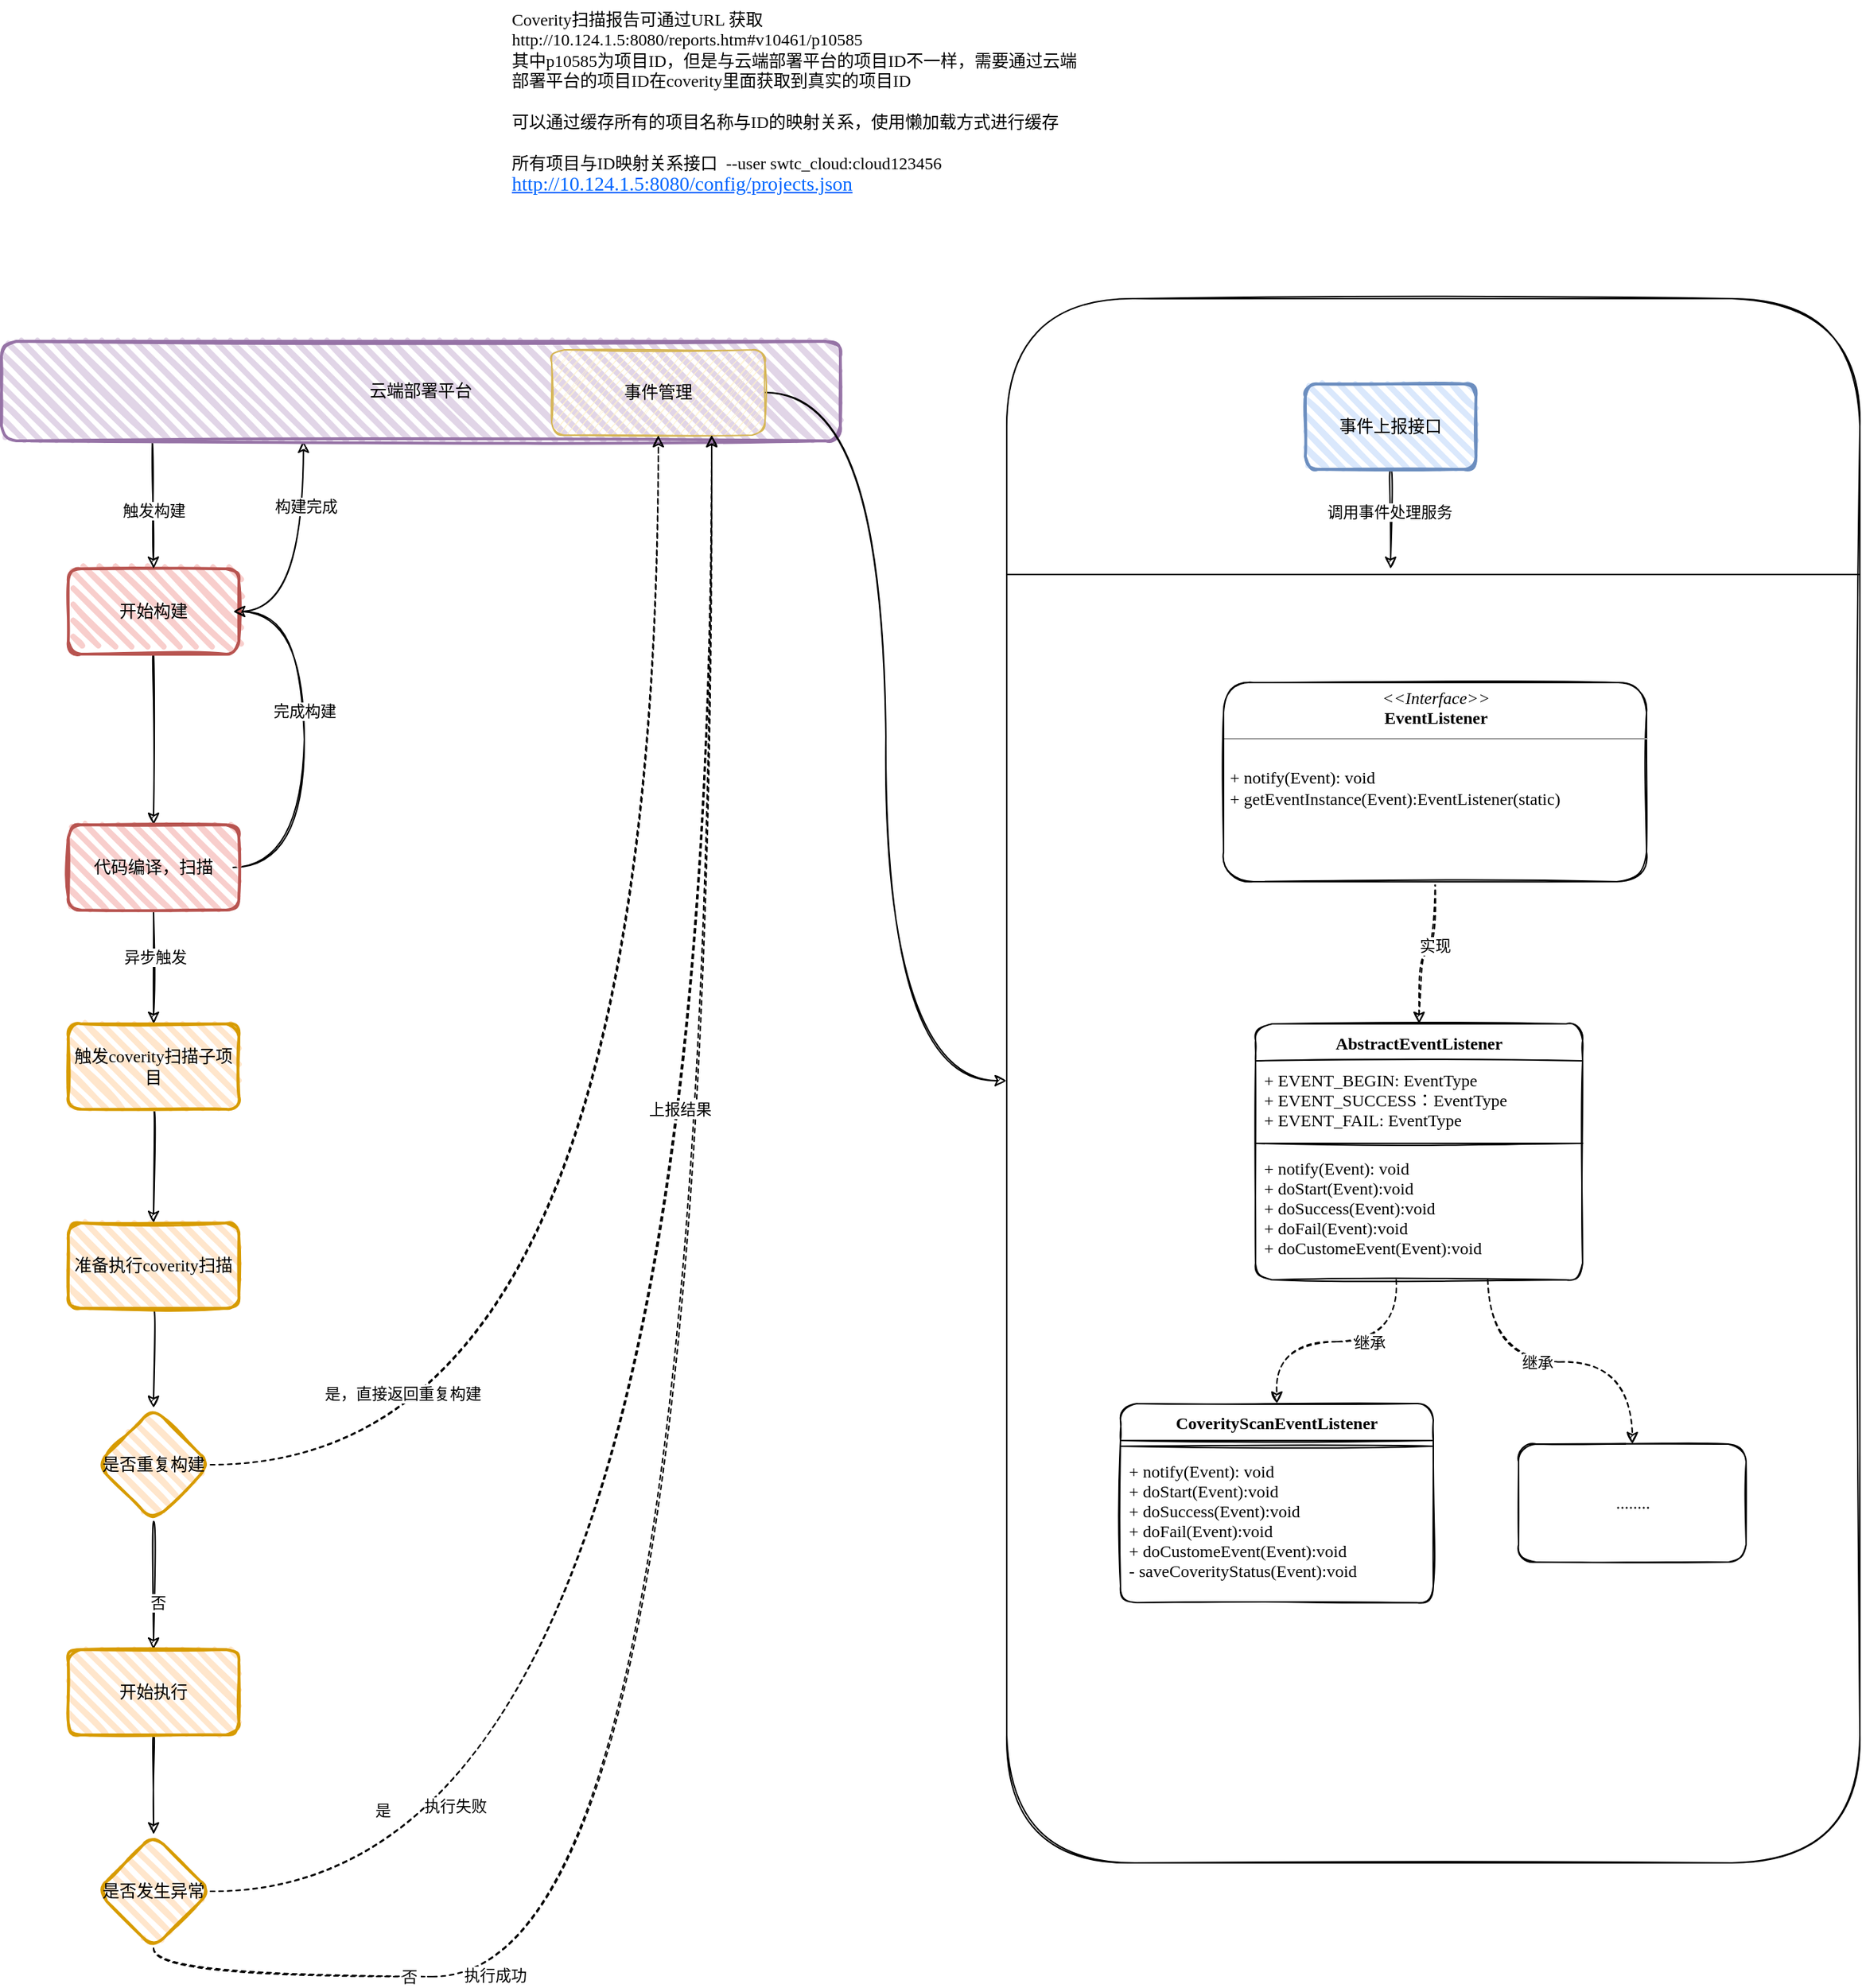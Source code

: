 <mxfile version="20.2.4" type="github">
  <diagram id="gDYkzvTyDBVPJkNko_rk" name="第 1 页">
    <mxGraphModel dx="2214" dy="2282" grid="1" gridSize="10" guides="1" tooltips="1" connect="1" arrows="1" fold="1" page="1" pageScale="1" pageWidth="827" pageHeight="1169" math="0" shadow="0">
      <root>
        <mxCell id="0" />
        <mxCell id="1" parent="0" />
        <mxCell id="RvMpkgv8Pfe3NWQdaYyJ-1" value="Coverity扫描报告可通过URL 获取&lt;br&gt;http://10.124.1.5:8080/reports.htm#v10461/p10585&lt;br&gt;其中p10585为项目ID，但是与云端部署平台的项目ID不一样，需要通过云端部署平台的项目ID在coverity里面获取到真实的项目ID&lt;br&gt;&lt;br&gt;可以通过缓存所有的项目名称与ID的映射关系，使用懒加载方式进行缓存&lt;br&gt;&lt;br&gt;所有项目与ID映射关系接口&amp;nbsp;&amp;nbsp;--user swtc_cloud:cloud123456&lt;br&gt;&lt;a style=&quot;margin: 0px; padding: 0px; box-sizing: border-box; background-color: rgb(255, 255, 255); font-size: 14px; color: rgb(0, 102, 255);&quot; target=&quot;_blank&quot;&gt;http://10.124.1.5:8080/config/projects.json&lt;br&gt;&lt;br&gt;&lt;/a&gt;" style="text;html=1;strokeColor=none;fillColor=none;align=left;verticalAlign=top;whiteSpace=wrap;rounded=1;fontFamily=Comic Sans MS;sketch=1;" vertex="1" parent="1">
          <mxGeometry x="490" y="-60" width="410" height="160" as="geometry" />
        </mxCell>
        <mxCell id="RvMpkgv8Pfe3NWQdaYyJ-4" value="" style="edgeStyle=orthogonalEdgeStyle;rounded=1;orthogonalLoop=1;jettySize=auto;html=1;fontFamily=Comic Sans MS;sketch=1;curved=1;" edge="1" parent="1" source="RvMpkgv8Pfe3NWQdaYyJ-2" target="RvMpkgv8Pfe3NWQdaYyJ-3">
          <mxGeometry relative="1" as="geometry" />
        </mxCell>
        <mxCell id="RvMpkgv8Pfe3NWQdaYyJ-15" style="edgeStyle=orthogonalEdgeStyle;rounded=1;orthogonalLoop=1;jettySize=auto;html=1;exitX=1;exitY=0.5;exitDx=0;exitDy=0;entryX=0.36;entryY=1;entryDx=0;entryDy=0;entryPerimeter=0;fontFamily=Comic Sans MS;sketch=1;curved=1;" edge="1" parent="1" source="RvMpkgv8Pfe3NWQdaYyJ-2" target="RvMpkgv8Pfe3NWQdaYyJ-11">
          <mxGeometry relative="1" as="geometry" />
        </mxCell>
        <mxCell id="RvMpkgv8Pfe3NWQdaYyJ-16" value="构建完成" style="edgeLabel;html=1;align=center;verticalAlign=middle;resizable=0;points=[];fontFamily=Comic Sans MS;rounded=1;sketch=1;" vertex="1" connectable="0" parent="RvMpkgv8Pfe3NWQdaYyJ-15">
          <mxGeometry x="0.444" y="-1" relative="1" as="geometry">
            <mxPoint as="offset" />
          </mxGeometry>
        </mxCell>
        <mxCell id="RvMpkgv8Pfe3NWQdaYyJ-2" value="开始构建" style="rounded=1;whiteSpace=wrap;html=1;strokeWidth=2;fillWeight=4;hachureGap=8;hachureAngle=45;fillColor=#f8cecc;sketch=1;strokeColor=#b85450;fontFamily=Comic Sans MS;" vertex="1" parent="1">
          <mxGeometry x="180" y="340" width="120" height="60" as="geometry" />
        </mxCell>
        <mxCell id="RvMpkgv8Pfe3NWQdaYyJ-6" value="" style="edgeStyle=orthogonalEdgeStyle;rounded=1;orthogonalLoop=1;jettySize=auto;html=1;fontFamily=Comic Sans MS;sketch=1;curved=1;" edge="1" parent="1" source="RvMpkgv8Pfe3NWQdaYyJ-3" target="RvMpkgv8Pfe3NWQdaYyJ-5">
          <mxGeometry relative="1" as="geometry">
            <Array as="points">
              <mxPoint x="240" y="610" />
              <mxPoint x="240" y="610" />
            </Array>
          </mxGeometry>
        </mxCell>
        <mxCell id="RvMpkgv8Pfe3NWQdaYyJ-41" value="异步触发" style="edgeLabel;html=1;align=center;verticalAlign=middle;resizable=0;points=[];fontFamily=Comic Sans MS;rounded=1;sketch=1;" vertex="1" connectable="0" parent="RvMpkgv8Pfe3NWQdaYyJ-6">
          <mxGeometry x="-0.176" y="1" relative="1" as="geometry">
            <mxPoint as="offset" />
          </mxGeometry>
        </mxCell>
        <mxCell id="RvMpkgv8Pfe3NWQdaYyJ-7" style="edgeStyle=orthogonalEdgeStyle;rounded=1;orthogonalLoop=1;jettySize=auto;html=1;exitX=1;exitY=0.5;exitDx=0;exitDy=0;entryX=1;entryY=0.5;entryDx=0;entryDy=0;fontFamily=Comic Sans MS;sketch=1;curved=1;" edge="1" parent="1">
          <mxGeometry relative="1" as="geometry">
            <mxPoint x="296" y="550" as="sourcePoint" />
            <mxPoint x="296" y="370" as="targetPoint" />
            <Array as="points">
              <mxPoint x="346" y="550" />
              <mxPoint x="346" y="370" />
            </Array>
          </mxGeometry>
        </mxCell>
        <mxCell id="RvMpkgv8Pfe3NWQdaYyJ-8" value="完成构建" style="edgeLabel;html=1;align=center;verticalAlign=middle;resizable=0;points=[];fontFamily=Comic Sans MS;rounded=1;sketch=1;" vertex="1" connectable="0" parent="RvMpkgv8Pfe3NWQdaYyJ-7">
          <mxGeometry x="0.144" relative="1" as="geometry">
            <mxPoint as="offset" />
          </mxGeometry>
        </mxCell>
        <mxCell id="RvMpkgv8Pfe3NWQdaYyJ-3" value="代码编译，扫描" style="rounded=1;whiteSpace=wrap;html=1;strokeWidth=2;fillWeight=4;hachureGap=8;hachureAngle=45;fillColor=#f8cecc;sketch=1;strokeColor=#b85450;fontFamily=Comic Sans MS;" vertex="1" parent="1">
          <mxGeometry x="180" y="520" width="120" height="60" as="geometry" />
        </mxCell>
        <mxCell id="RvMpkgv8Pfe3NWQdaYyJ-19" value="" style="edgeStyle=orthogonalEdgeStyle;rounded=1;orthogonalLoop=1;jettySize=auto;html=1;fontFamily=Comic Sans MS;sketch=1;curved=1;" edge="1" parent="1" source="RvMpkgv8Pfe3NWQdaYyJ-5" target="RvMpkgv8Pfe3NWQdaYyJ-18">
          <mxGeometry relative="1" as="geometry" />
        </mxCell>
        <mxCell id="RvMpkgv8Pfe3NWQdaYyJ-5" value="触发coverity扫描子项目" style="whiteSpace=wrap;html=1;fillColor=#ffe6cc;strokeColor=#d79b00;rounded=1;strokeWidth=2;fillWeight=4;hachureGap=8;hachureAngle=45;sketch=1;fontFamily=Comic Sans MS;" vertex="1" parent="1">
          <mxGeometry x="180" y="660" width="120" height="60" as="geometry" />
        </mxCell>
        <mxCell id="RvMpkgv8Pfe3NWQdaYyJ-13" style="edgeStyle=orthogonalEdgeStyle;rounded=1;orthogonalLoop=1;jettySize=auto;html=1;exitX=0.18;exitY=1;exitDx=0;exitDy=0;exitPerimeter=0;entryX=0.5;entryY=0;entryDx=0;entryDy=0;fontFamily=Comic Sans MS;sketch=1;curved=1;" edge="1" parent="1" source="RvMpkgv8Pfe3NWQdaYyJ-11" target="RvMpkgv8Pfe3NWQdaYyJ-2">
          <mxGeometry relative="1" as="geometry" />
        </mxCell>
        <mxCell id="RvMpkgv8Pfe3NWQdaYyJ-14" value="触发构建" style="edgeLabel;html=1;align=center;verticalAlign=middle;resizable=0;points=[];fontFamily=Comic Sans MS;rounded=1;sketch=1;" vertex="1" connectable="0" parent="RvMpkgv8Pfe3NWQdaYyJ-13">
          <mxGeometry x="0.091" relative="1" as="geometry">
            <mxPoint as="offset" />
          </mxGeometry>
        </mxCell>
        <mxCell id="RvMpkgv8Pfe3NWQdaYyJ-11" value="云端部署平台" style="rounded=1;whiteSpace=wrap;html=1;strokeWidth=2;fillWeight=4;hachureGap=8;hachureAngle=45;fillColor=#e1d5e7;sketch=1;strokeColor=#9673a6;points=[[0,0,0,0,0],[0,0.26,0,0,0],[0,0.5,0,0,0],[0,0.74,0,0,0],[0,1,0,0,0],[0.09,1,0,0,0],[0.18,1,0,0,0],[0.25,0,0,0,0],[0.25,1,0,0,0],[0.27,1,0,0,0],[0.36,1,0,0,0],[0.45,1,0,0,0],[0.5,0,0,0,0],[0.5,1,0,0,0],[0.55,1,0,0,0],[0.64,1,0,0,0],[0.73,1,0,0,0],[0.75,0,0,0,0],[0.75,1,0,0,0],[0.82,1,0,0,0],[0.91,1,0,0,0],[1,0,0,0,0],[1,0.26,0,0,0],[1,0.5,0,0,0],[1,0.76,0,0,0],[1,1,0,0,0]];fontFamily=Comic Sans MS;" vertex="1" parent="1">
          <mxGeometry x="133" y="180" width="590" height="70" as="geometry" />
        </mxCell>
        <mxCell id="RvMpkgv8Pfe3NWQdaYyJ-64" style="edgeStyle=orthogonalEdgeStyle;rounded=1;orthogonalLoop=1;jettySize=auto;html=1;exitX=1;exitY=0.5;exitDx=0;exitDy=0;entryX=0;entryY=0.5;entryDx=0;entryDy=0;fontFamily=Comic Sans MS;sketch=1;curved=1;" edge="1" parent="1" source="RvMpkgv8Pfe3NWQdaYyJ-17" target="RvMpkgv8Pfe3NWQdaYyJ-43">
          <mxGeometry relative="1" as="geometry" />
        </mxCell>
        <mxCell id="RvMpkgv8Pfe3NWQdaYyJ-17" value="事件管理" style="rounded=1;whiteSpace=wrap;html=1;fillColor=#fff2cc;strokeColor=#d6b656;fontFamily=Comic Sans MS;sketch=1;" vertex="1" parent="1">
          <mxGeometry x="520" y="186" width="150" height="60" as="geometry" />
        </mxCell>
        <mxCell id="RvMpkgv8Pfe3NWQdaYyJ-21" value="" style="edgeStyle=orthogonalEdgeStyle;rounded=1;orthogonalLoop=1;jettySize=auto;html=1;fontFamily=Comic Sans MS;sketch=1;curved=1;" edge="1" parent="1" source="RvMpkgv8Pfe3NWQdaYyJ-18" target="RvMpkgv8Pfe3NWQdaYyJ-20">
          <mxGeometry relative="1" as="geometry" />
        </mxCell>
        <mxCell id="RvMpkgv8Pfe3NWQdaYyJ-18" value="准备执行coverity扫描" style="whiteSpace=wrap;html=1;fillColor=#ffe6cc;strokeColor=#d79b00;rounded=1;strokeWidth=2;fillWeight=4;hachureGap=8;hachureAngle=45;sketch=1;fontFamily=Comic Sans MS;" vertex="1" parent="1">
          <mxGeometry x="180" y="800" width="120" height="60" as="geometry" />
        </mxCell>
        <mxCell id="RvMpkgv8Pfe3NWQdaYyJ-23" value="" style="edgeStyle=orthogonalEdgeStyle;rounded=1;orthogonalLoop=1;jettySize=auto;html=1;fontFamily=Comic Sans MS;sketch=1;curved=1;" edge="1" parent="1" source="RvMpkgv8Pfe3NWQdaYyJ-20" target="RvMpkgv8Pfe3NWQdaYyJ-22">
          <mxGeometry relative="1" as="geometry" />
        </mxCell>
        <mxCell id="RvMpkgv8Pfe3NWQdaYyJ-40" value="否" style="edgeLabel;html=1;align=center;verticalAlign=middle;resizable=0;points=[];fontFamily=Comic Sans MS;rounded=1;sketch=1;" vertex="1" connectable="0" parent="RvMpkgv8Pfe3NWQdaYyJ-23">
          <mxGeometry x="0.253" y="3" relative="1" as="geometry">
            <mxPoint as="offset" />
          </mxGeometry>
        </mxCell>
        <mxCell id="RvMpkgv8Pfe3NWQdaYyJ-29" style="edgeStyle=orthogonalEdgeStyle;rounded=1;orthogonalLoop=1;jettySize=auto;html=1;exitX=1;exitY=0.5;exitDx=0;exitDy=0;dashed=1;fontFamily=Comic Sans MS;sketch=1;curved=1;" edge="1" parent="1" source="RvMpkgv8Pfe3NWQdaYyJ-20" target="RvMpkgv8Pfe3NWQdaYyJ-17">
          <mxGeometry relative="1" as="geometry" />
        </mxCell>
        <mxCell id="RvMpkgv8Pfe3NWQdaYyJ-39" value="是，直接返回重复构建" style="edgeLabel;html=1;align=center;verticalAlign=middle;resizable=0;points=[];fontFamily=Comic Sans MS;rounded=1;sketch=1;" vertex="1" connectable="0" parent="RvMpkgv8Pfe3NWQdaYyJ-29">
          <mxGeometry x="-0.737" y="4" relative="1" as="geometry">
            <mxPoint x="-2" y="-46" as="offset" />
          </mxGeometry>
        </mxCell>
        <mxCell id="RvMpkgv8Pfe3NWQdaYyJ-20" value="是否重复构建" style="rhombus;whiteSpace=wrap;html=1;fillColor=#ffe6cc;strokeColor=#d79b00;rounded=1;strokeWidth=2;fillWeight=4;hachureGap=8;hachureAngle=45;sketch=1;fontFamily=Comic Sans MS;" vertex="1" parent="1">
          <mxGeometry x="200" y="930" width="80" height="80" as="geometry" />
        </mxCell>
        <mxCell id="RvMpkgv8Pfe3NWQdaYyJ-27" value="" style="edgeStyle=orthogonalEdgeStyle;rounded=1;orthogonalLoop=1;jettySize=auto;html=1;fontFamily=Comic Sans MS;sketch=1;curved=1;" edge="1" parent="1" source="RvMpkgv8Pfe3NWQdaYyJ-22" target="RvMpkgv8Pfe3NWQdaYyJ-26">
          <mxGeometry relative="1" as="geometry" />
        </mxCell>
        <mxCell id="RvMpkgv8Pfe3NWQdaYyJ-22" value="开始执行" style="whiteSpace=wrap;html=1;fillColor=#ffe6cc;strokeColor=#d79b00;rounded=1;strokeWidth=2;fillWeight=4;hachureGap=8;hachureAngle=45;sketch=1;fontFamily=Comic Sans MS;" vertex="1" parent="1">
          <mxGeometry x="180" y="1100" width="120" height="60" as="geometry" />
        </mxCell>
        <mxCell id="RvMpkgv8Pfe3NWQdaYyJ-28" style="edgeStyle=orthogonalEdgeStyle;rounded=1;orthogonalLoop=1;jettySize=auto;html=1;exitX=1;exitY=0.5;exitDx=0;exitDy=0;entryX=0.75;entryY=1;entryDx=0;entryDy=0;dashed=1;fontFamily=Comic Sans MS;sketch=1;curved=1;" edge="1" parent="1" source="RvMpkgv8Pfe3NWQdaYyJ-26" target="RvMpkgv8Pfe3NWQdaYyJ-17">
          <mxGeometry relative="1" as="geometry" />
        </mxCell>
        <mxCell id="RvMpkgv8Pfe3NWQdaYyJ-34" value="是" style="edgeLabel;html=1;align=center;verticalAlign=middle;resizable=0;points=[];fontFamily=Comic Sans MS;rounded=1;sketch=1;" vertex="1" connectable="0" parent="RvMpkgv8Pfe3NWQdaYyJ-28">
          <mxGeometry x="-0.796" y="1" relative="1" as="geometry">
            <mxPoint x="-20" y="-56" as="offset" />
          </mxGeometry>
        </mxCell>
        <mxCell id="RvMpkgv8Pfe3NWQdaYyJ-37" value="执行失败" style="edgeLabel;html=1;align=center;verticalAlign=middle;resizable=0;points=[];fontFamily=Comic Sans MS;rounded=1;sketch=1;" vertex="1" connectable="0" parent="RvMpkgv8Pfe3NWQdaYyJ-28">
          <mxGeometry x="-0.721" y="4" relative="1" as="geometry">
            <mxPoint x="-20" y="-56" as="offset" />
          </mxGeometry>
        </mxCell>
        <mxCell id="RvMpkgv8Pfe3NWQdaYyJ-33" style="edgeStyle=orthogonalEdgeStyle;rounded=1;orthogonalLoop=1;jettySize=auto;html=1;exitX=0.5;exitY=1;exitDx=0;exitDy=0;entryX=0.75;entryY=1;entryDx=0;entryDy=0;dashed=1;fontFamily=Comic Sans MS;sketch=1;curved=1;" edge="1" parent="1" source="RvMpkgv8Pfe3NWQdaYyJ-26" target="RvMpkgv8Pfe3NWQdaYyJ-17">
          <mxGeometry relative="1" as="geometry" />
        </mxCell>
        <mxCell id="RvMpkgv8Pfe3NWQdaYyJ-35" value="否&amp;nbsp;" style="edgeLabel;html=1;align=center;verticalAlign=middle;resizable=0;points=[];fontFamily=Comic Sans MS;rounded=1;sketch=1;" vertex="1" connectable="0" parent="RvMpkgv8Pfe3NWQdaYyJ-33">
          <mxGeometry x="-0.732" relative="1" as="geometry">
            <mxPoint as="offset" />
          </mxGeometry>
        </mxCell>
        <mxCell id="RvMpkgv8Pfe3NWQdaYyJ-36" value="上报结果" style="edgeLabel;html=1;align=center;verticalAlign=middle;resizable=0;points=[];fontFamily=Comic Sans MS;rounded=1;sketch=1;" vertex="1" connectable="0" parent="RvMpkgv8Pfe3NWQdaYyJ-33">
          <mxGeometry x="-0.028" relative="1" as="geometry">
            <mxPoint x="-23" y="-295" as="offset" />
          </mxGeometry>
        </mxCell>
        <mxCell id="RvMpkgv8Pfe3NWQdaYyJ-38" value="执行成功" style="edgeLabel;html=1;align=center;verticalAlign=middle;resizable=0;points=[];fontFamily=Comic Sans MS;rounded=1;sketch=1;" vertex="1" connectable="0" parent="RvMpkgv8Pfe3NWQdaYyJ-33">
          <mxGeometry x="-0.653" y="1" relative="1" as="geometry">
            <mxPoint as="offset" />
          </mxGeometry>
        </mxCell>
        <mxCell id="RvMpkgv8Pfe3NWQdaYyJ-26" value="是否发生异常" style="rhombus;whiteSpace=wrap;html=1;fillColor=#ffe6cc;strokeColor=#d79b00;rounded=1;strokeWidth=2;fillWeight=4;hachureGap=8;hachureAngle=45;sketch=1;fontFamily=Comic Sans MS;" vertex="1" parent="1">
          <mxGeometry x="200" y="1230" width="80" height="80" as="geometry" />
        </mxCell>
        <mxCell id="RvMpkgv8Pfe3NWQdaYyJ-43" value="" style="rounded=1;whiteSpace=wrap;html=1;fontFamily=Comic Sans MS;sketch=1;" vertex="1" parent="1">
          <mxGeometry x="840" y="150" width="600" height="1100" as="geometry" />
        </mxCell>
        <mxCell id="RvMpkgv8Pfe3NWQdaYyJ-67" style="edgeStyle=orthogonalEdgeStyle;rounded=1;orthogonalLoop=1;jettySize=auto;html=1;exitX=0.5;exitY=1;exitDx=0;exitDy=0;entryX=0.45;entryY=0;entryDx=0;entryDy=0;entryPerimeter=0;fontFamily=Comic Sans MS;sketch=1;curved=1;" edge="1" parent="1" source="RvMpkgv8Pfe3NWQdaYyJ-44" target="RvMpkgv8Pfe3NWQdaYyJ-63">
          <mxGeometry relative="1" as="geometry" />
        </mxCell>
        <mxCell id="RvMpkgv8Pfe3NWQdaYyJ-68" value="调用事件处理服务" style="edgeLabel;html=1;align=center;verticalAlign=middle;resizable=0;points=[];fontFamily=Comic Sans MS;rounded=1;sketch=1;" vertex="1" connectable="0" parent="RvMpkgv8Pfe3NWQdaYyJ-67">
          <mxGeometry x="-0.161" y="-1" relative="1" as="geometry">
            <mxPoint as="offset" />
          </mxGeometry>
        </mxCell>
        <mxCell id="RvMpkgv8Pfe3NWQdaYyJ-44" value="事件上报接口" style="rounded=1;whiteSpace=wrap;html=1;strokeWidth=2;fillWeight=4;hachureGap=8;hachureAngle=45;fillColor=#dae8fc;sketch=1;strokeColor=#6c8ebf;fontFamily=Comic Sans MS;" vertex="1" parent="1">
          <mxGeometry x="1050" y="210" width="120" height="60" as="geometry" />
        </mxCell>
        <mxCell id="RvMpkgv8Pfe3NWQdaYyJ-46" value="AbstractEventListener" style="swimlane;fontStyle=1;align=center;verticalAlign=top;childLayout=stackLayout;horizontal=1;startSize=26;horizontalStack=0;resizeParent=1;resizeParentMax=0;resizeLast=0;collapsible=1;marginBottom=0;fontFamily=Comic Sans MS;rounded=1;sketch=1;" vertex="1" parent="1">
          <mxGeometry x="1015" y="660" width="230" height="180" as="geometry" />
        </mxCell>
        <mxCell id="RvMpkgv8Pfe3NWQdaYyJ-47" value="+ EVENT_BEGIN: EventType&#xa;+ EVENT_SUCCESS：EventType&#xa;+ EVENT_FAIL: EventType&#xa;" style="text;strokeColor=none;fillColor=none;align=left;verticalAlign=top;spacingLeft=4;spacingRight=4;overflow=hidden;rotatable=0;points=[[0,0.5],[1,0.5]];portConstraint=eastwest;fontFamily=Comic Sans MS;rounded=1;sketch=1;" vertex="1" parent="RvMpkgv8Pfe3NWQdaYyJ-46">
          <mxGeometry y="26" width="230" height="54" as="geometry" />
        </mxCell>
        <mxCell id="RvMpkgv8Pfe3NWQdaYyJ-48" value="" style="line;strokeWidth=1;fillColor=none;align=left;verticalAlign=middle;spacingTop=-1;spacingLeft=3;spacingRight=3;rotatable=0;labelPosition=right;points=[];portConstraint=eastwest;fontFamily=Comic Sans MS;rounded=1;sketch=1;" vertex="1" parent="RvMpkgv8Pfe3NWQdaYyJ-46">
          <mxGeometry y="80" width="230" height="8" as="geometry" />
        </mxCell>
        <mxCell id="RvMpkgv8Pfe3NWQdaYyJ-49" value="+ notify(Event): void&#xa;+ doStart(Event):void&#xa;+ doSuccess(Event):void&#xa;+ doFail(Event):void&#xa;+ doCustomeEvent(Event):void" style="text;strokeColor=none;fillColor=none;align=left;verticalAlign=top;spacingLeft=4;spacingRight=4;overflow=hidden;rotatable=0;points=[[0,0.5,0,0,0],[0.14,1,0,0,0],[0.29,1,0,0,0],[0.43,1,0,0,0],[0.57,1,0,0,0],[0.71,1,0,0,0],[0.86,1,0,0,0],[1,0.5,0,0,0]];portConstraint=eastwest;fontFamily=Comic Sans MS;rounded=1;sketch=1;" vertex="1" parent="RvMpkgv8Pfe3NWQdaYyJ-46">
          <mxGeometry y="88" width="230" height="92" as="geometry" />
        </mxCell>
        <mxCell id="RvMpkgv8Pfe3NWQdaYyJ-52" style="edgeStyle=orthogonalEdgeStyle;rounded=1;orthogonalLoop=1;jettySize=auto;html=1;exitX=0.5;exitY=1;exitDx=0;exitDy=0;entryX=0.5;entryY=0;entryDx=0;entryDy=0;dashed=1;fontFamily=Comic Sans MS;sketch=1;curved=1;" edge="1" parent="1" source="RvMpkgv8Pfe3NWQdaYyJ-50" target="RvMpkgv8Pfe3NWQdaYyJ-46">
          <mxGeometry relative="1" as="geometry" />
        </mxCell>
        <mxCell id="RvMpkgv8Pfe3NWQdaYyJ-53" value="实现" style="edgeLabel;html=1;align=center;verticalAlign=middle;resizable=0;points=[];fontFamily=Comic Sans MS;rounded=1;sketch=1;" vertex="1" connectable="0" parent="RvMpkgv8Pfe3NWQdaYyJ-52">
          <mxGeometry x="-0.193" y="-1" relative="1" as="geometry">
            <mxPoint as="offset" />
          </mxGeometry>
        </mxCell>
        <mxCell id="RvMpkgv8Pfe3NWQdaYyJ-50" value="&lt;p style=&quot;margin:0px;margin-top:4px;text-align:center;&quot;&gt;&lt;i&gt;&amp;lt;&amp;lt;Interface&amp;gt;&amp;gt;&lt;/i&gt;&lt;br&gt;&lt;b&gt;EventListener&lt;/b&gt;&lt;/p&gt;&lt;hr size=&quot;1&quot;&gt;&lt;p style=&quot;margin:0px;margin-left:4px;&quot;&gt;&lt;br&gt;&lt;/p&gt;&lt;p style=&quot;margin:0px;margin-left:4px;&quot;&gt;+ notify(Event): void&lt;/p&gt;&lt;p style=&quot;margin:0px;margin-left:4px;&quot;&gt;+ getEventInstance(Event):EventListener(static)&lt;br&gt;&lt;br&gt;&lt;/p&gt;" style="verticalAlign=top;align=left;overflow=fill;fontSize=12;fontFamily=Comic Sans MS;html=1;rounded=1;sketch=1;" vertex="1" parent="1">
          <mxGeometry x="992.5" y="420" width="297.5" height="140" as="geometry" />
        </mxCell>
        <mxCell id="RvMpkgv8Pfe3NWQdaYyJ-54" value="CoverityScanEventListener" style="swimlane;fontStyle=1;align=center;verticalAlign=top;childLayout=stackLayout;horizontal=1;startSize=26;horizontalStack=0;resizeParent=1;resizeParentMax=0;resizeLast=0;collapsible=1;marginBottom=0;fontFamily=Comic Sans MS;rounded=1;sketch=1;" vertex="1" parent="1">
          <mxGeometry x="920" y="927" width="220" height="140" as="geometry" />
        </mxCell>
        <mxCell id="RvMpkgv8Pfe3NWQdaYyJ-56" value="" style="line;strokeWidth=1;fillColor=none;align=left;verticalAlign=middle;spacingTop=-1;spacingLeft=3;spacingRight=3;rotatable=0;labelPosition=right;points=[];portConstraint=eastwest;fontFamily=Comic Sans MS;rounded=1;sketch=1;" vertex="1" parent="RvMpkgv8Pfe3NWQdaYyJ-54">
          <mxGeometry y="26" width="220" height="8" as="geometry" />
        </mxCell>
        <mxCell id="RvMpkgv8Pfe3NWQdaYyJ-57" value="+ notify(Event): void&#xa;+ doStart(Event):void&#xa;+ doSuccess(Event):void&#xa;+ doFail(Event):void&#xa;+ doCustomeEvent(Event):void&#xa;- saveCoverityStatus(Event):void" style="text;strokeColor=none;fillColor=none;align=left;verticalAlign=top;spacingLeft=4;spacingRight=4;overflow=hidden;rotatable=0;points=[[0,0.5],[1,0.5]];portConstraint=eastwest;fontFamily=Comic Sans MS;rounded=1;sketch=1;" vertex="1" parent="RvMpkgv8Pfe3NWQdaYyJ-54">
          <mxGeometry y="34" width="220" height="106" as="geometry" />
        </mxCell>
        <mxCell id="RvMpkgv8Pfe3NWQdaYyJ-58" style="edgeStyle=orthogonalEdgeStyle;rounded=1;orthogonalLoop=1;jettySize=auto;html=1;exitX=0.43;exitY=1;exitDx=0;exitDy=0;exitPerimeter=0;entryX=0.5;entryY=0;entryDx=0;entryDy=0;dashed=1;fontFamily=Comic Sans MS;sketch=1;curved=1;" edge="1" parent="1" source="RvMpkgv8Pfe3NWQdaYyJ-49" target="RvMpkgv8Pfe3NWQdaYyJ-54">
          <mxGeometry relative="1" as="geometry" />
        </mxCell>
        <mxCell id="RvMpkgv8Pfe3NWQdaYyJ-59" value="继承" style="edgeLabel;html=1;align=center;verticalAlign=middle;resizable=0;points=[];fontFamily=Comic Sans MS;rounded=1;sketch=1;" vertex="1" connectable="0" parent="RvMpkgv8Pfe3NWQdaYyJ-58">
          <mxGeometry x="-0.263" relative="1" as="geometry">
            <mxPoint as="offset" />
          </mxGeometry>
        </mxCell>
        <mxCell id="RvMpkgv8Pfe3NWQdaYyJ-60" value="........" style="html=1;fontFamily=Comic Sans MS;rounded=1;sketch=1;" vertex="1" parent="1">
          <mxGeometry x="1200" y="955.5" width="160" height="83" as="geometry" />
        </mxCell>
        <mxCell id="RvMpkgv8Pfe3NWQdaYyJ-61" style="edgeStyle=orthogonalEdgeStyle;rounded=1;orthogonalLoop=1;jettySize=auto;html=1;exitX=0.71;exitY=1;exitDx=0;exitDy=0;exitPerimeter=0;entryX=0.5;entryY=0;entryDx=0;entryDy=0;dashed=1;fontFamily=Comic Sans MS;sketch=1;curved=1;" edge="1" parent="1" source="RvMpkgv8Pfe3NWQdaYyJ-49" target="RvMpkgv8Pfe3NWQdaYyJ-60">
          <mxGeometry relative="1" as="geometry" />
        </mxCell>
        <mxCell id="RvMpkgv8Pfe3NWQdaYyJ-62" value="继承" style="edgeLabel;html=1;align=center;verticalAlign=middle;resizable=0;points=[];fontFamily=Comic Sans MS;rounded=1;sketch=1;" vertex="1" connectable="0" parent="RvMpkgv8Pfe3NWQdaYyJ-61">
          <mxGeometry x="-0.152" relative="1" as="geometry">
            <mxPoint as="offset" />
          </mxGeometry>
        </mxCell>
        <mxCell id="RvMpkgv8Pfe3NWQdaYyJ-63" value="" style="line;strokeWidth=1;fillColor=none;align=left;verticalAlign=middle;spacingTop=-1;spacingLeft=3;spacingRight=3;rotatable=0;labelPosition=right;points=[[0.09,0,0,0,0],[0.18,0,0,0,0],[0.27,0,0,0,0],[0.36,0,0,0,0],[0.45,0,0,0,0],[0.55,0,0,0,0],[0.64,0,0,0,0],[0.73,0,0,0,0],[0.82,0,0,0,0],[0.91,0,0,0,0]];portConstraint=eastwest;fontFamily=Comic Sans MS;rounded=1;sketch=1;" vertex="1" parent="1">
          <mxGeometry x="840" y="340" width="600" height="8" as="geometry" />
        </mxCell>
      </root>
    </mxGraphModel>
  </diagram>
</mxfile>

